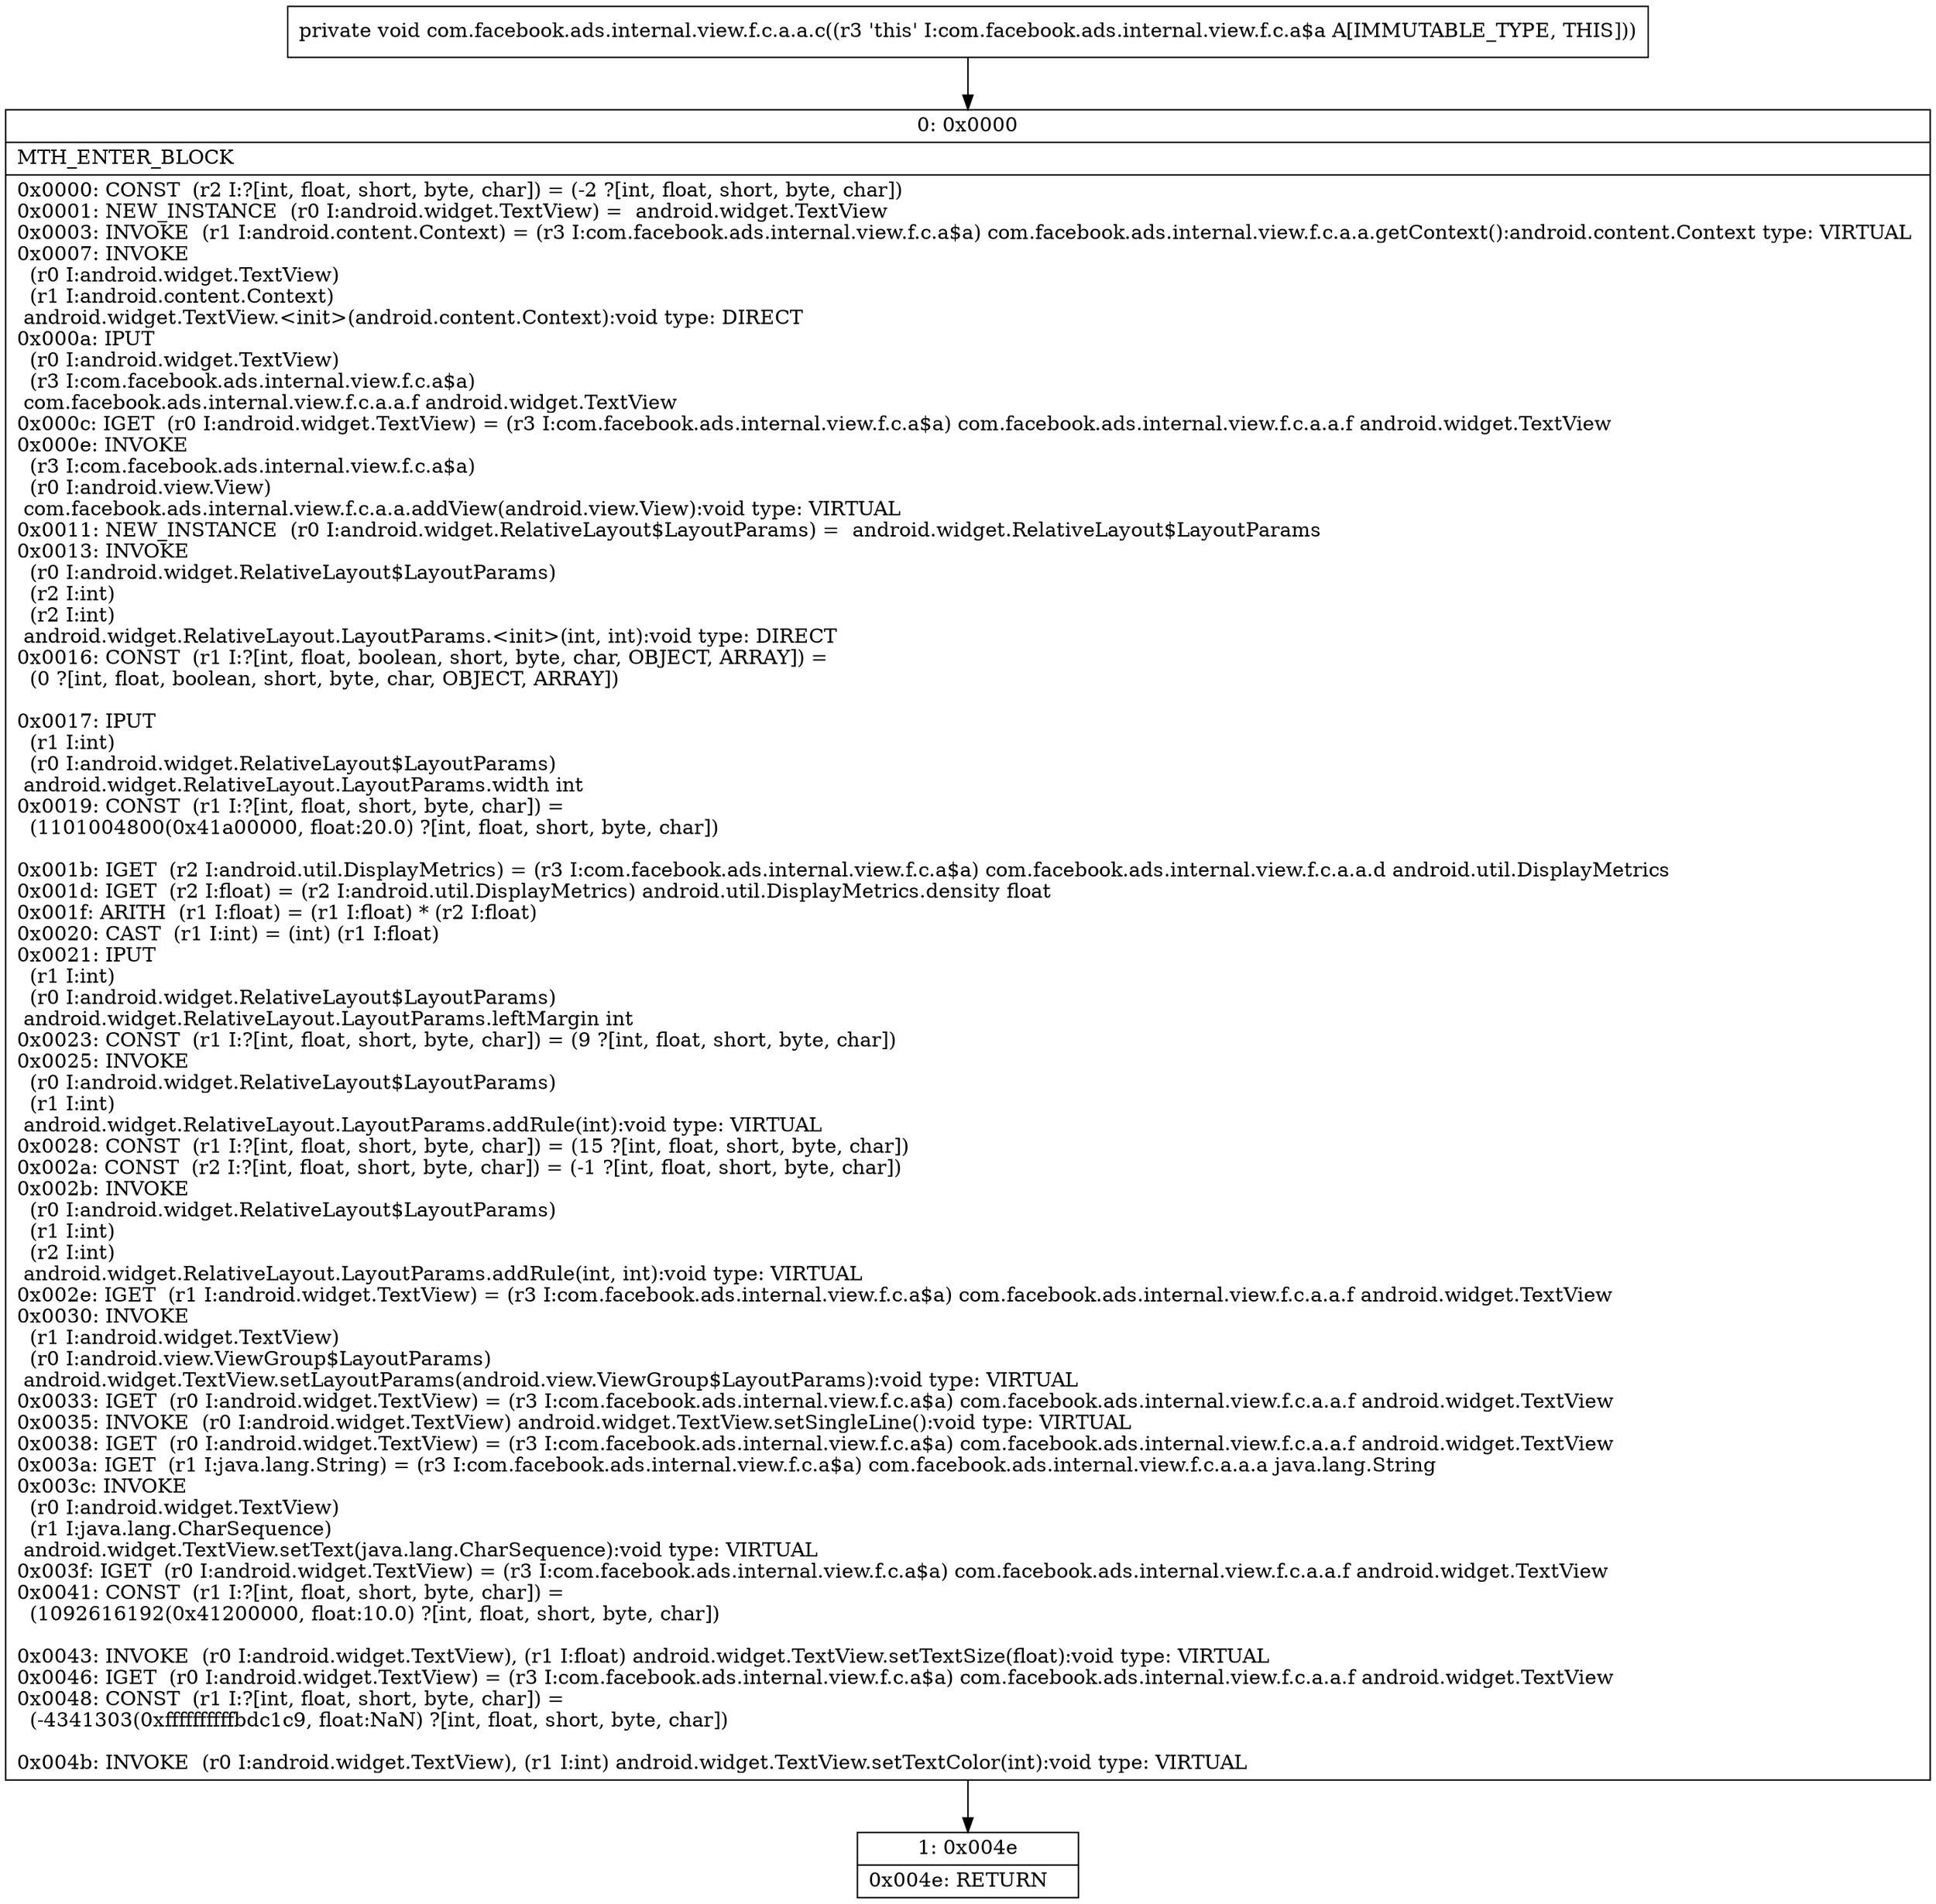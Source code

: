 digraph "CFG forcom.facebook.ads.internal.view.f.c.a.a.c()V" {
Node_0 [shape=record,label="{0\:\ 0x0000|MTH_ENTER_BLOCK\l|0x0000: CONST  (r2 I:?[int, float, short, byte, char]) = (\-2 ?[int, float, short, byte, char]) \l0x0001: NEW_INSTANCE  (r0 I:android.widget.TextView) =  android.widget.TextView \l0x0003: INVOKE  (r1 I:android.content.Context) = (r3 I:com.facebook.ads.internal.view.f.c.a$a) com.facebook.ads.internal.view.f.c.a.a.getContext():android.content.Context type: VIRTUAL \l0x0007: INVOKE  \l  (r0 I:android.widget.TextView)\l  (r1 I:android.content.Context)\l android.widget.TextView.\<init\>(android.content.Context):void type: DIRECT \l0x000a: IPUT  \l  (r0 I:android.widget.TextView)\l  (r3 I:com.facebook.ads.internal.view.f.c.a$a)\l com.facebook.ads.internal.view.f.c.a.a.f android.widget.TextView \l0x000c: IGET  (r0 I:android.widget.TextView) = (r3 I:com.facebook.ads.internal.view.f.c.a$a) com.facebook.ads.internal.view.f.c.a.a.f android.widget.TextView \l0x000e: INVOKE  \l  (r3 I:com.facebook.ads.internal.view.f.c.a$a)\l  (r0 I:android.view.View)\l com.facebook.ads.internal.view.f.c.a.a.addView(android.view.View):void type: VIRTUAL \l0x0011: NEW_INSTANCE  (r0 I:android.widget.RelativeLayout$LayoutParams) =  android.widget.RelativeLayout$LayoutParams \l0x0013: INVOKE  \l  (r0 I:android.widget.RelativeLayout$LayoutParams)\l  (r2 I:int)\l  (r2 I:int)\l android.widget.RelativeLayout.LayoutParams.\<init\>(int, int):void type: DIRECT \l0x0016: CONST  (r1 I:?[int, float, boolean, short, byte, char, OBJECT, ARRAY]) = \l  (0 ?[int, float, boolean, short, byte, char, OBJECT, ARRAY])\l \l0x0017: IPUT  \l  (r1 I:int)\l  (r0 I:android.widget.RelativeLayout$LayoutParams)\l android.widget.RelativeLayout.LayoutParams.width int \l0x0019: CONST  (r1 I:?[int, float, short, byte, char]) = \l  (1101004800(0x41a00000, float:20.0) ?[int, float, short, byte, char])\l \l0x001b: IGET  (r2 I:android.util.DisplayMetrics) = (r3 I:com.facebook.ads.internal.view.f.c.a$a) com.facebook.ads.internal.view.f.c.a.a.d android.util.DisplayMetrics \l0x001d: IGET  (r2 I:float) = (r2 I:android.util.DisplayMetrics) android.util.DisplayMetrics.density float \l0x001f: ARITH  (r1 I:float) = (r1 I:float) * (r2 I:float) \l0x0020: CAST  (r1 I:int) = (int) (r1 I:float) \l0x0021: IPUT  \l  (r1 I:int)\l  (r0 I:android.widget.RelativeLayout$LayoutParams)\l android.widget.RelativeLayout.LayoutParams.leftMargin int \l0x0023: CONST  (r1 I:?[int, float, short, byte, char]) = (9 ?[int, float, short, byte, char]) \l0x0025: INVOKE  \l  (r0 I:android.widget.RelativeLayout$LayoutParams)\l  (r1 I:int)\l android.widget.RelativeLayout.LayoutParams.addRule(int):void type: VIRTUAL \l0x0028: CONST  (r1 I:?[int, float, short, byte, char]) = (15 ?[int, float, short, byte, char]) \l0x002a: CONST  (r2 I:?[int, float, short, byte, char]) = (\-1 ?[int, float, short, byte, char]) \l0x002b: INVOKE  \l  (r0 I:android.widget.RelativeLayout$LayoutParams)\l  (r1 I:int)\l  (r2 I:int)\l android.widget.RelativeLayout.LayoutParams.addRule(int, int):void type: VIRTUAL \l0x002e: IGET  (r1 I:android.widget.TextView) = (r3 I:com.facebook.ads.internal.view.f.c.a$a) com.facebook.ads.internal.view.f.c.a.a.f android.widget.TextView \l0x0030: INVOKE  \l  (r1 I:android.widget.TextView)\l  (r0 I:android.view.ViewGroup$LayoutParams)\l android.widget.TextView.setLayoutParams(android.view.ViewGroup$LayoutParams):void type: VIRTUAL \l0x0033: IGET  (r0 I:android.widget.TextView) = (r3 I:com.facebook.ads.internal.view.f.c.a$a) com.facebook.ads.internal.view.f.c.a.a.f android.widget.TextView \l0x0035: INVOKE  (r0 I:android.widget.TextView) android.widget.TextView.setSingleLine():void type: VIRTUAL \l0x0038: IGET  (r0 I:android.widget.TextView) = (r3 I:com.facebook.ads.internal.view.f.c.a$a) com.facebook.ads.internal.view.f.c.a.a.f android.widget.TextView \l0x003a: IGET  (r1 I:java.lang.String) = (r3 I:com.facebook.ads.internal.view.f.c.a$a) com.facebook.ads.internal.view.f.c.a.a.a java.lang.String \l0x003c: INVOKE  \l  (r0 I:android.widget.TextView)\l  (r1 I:java.lang.CharSequence)\l android.widget.TextView.setText(java.lang.CharSequence):void type: VIRTUAL \l0x003f: IGET  (r0 I:android.widget.TextView) = (r3 I:com.facebook.ads.internal.view.f.c.a$a) com.facebook.ads.internal.view.f.c.a.a.f android.widget.TextView \l0x0041: CONST  (r1 I:?[int, float, short, byte, char]) = \l  (1092616192(0x41200000, float:10.0) ?[int, float, short, byte, char])\l \l0x0043: INVOKE  (r0 I:android.widget.TextView), (r1 I:float) android.widget.TextView.setTextSize(float):void type: VIRTUAL \l0x0046: IGET  (r0 I:android.widget.TextView) = (r3 I:com.facebook.ads.internal.view.f.c.a$a) com.facebook.ads.internal.view.f.c.a.a.f android.widget.TextView \l0x0048: CONST  (r1 I:?[int, float, short, byte, char]) = \l  (\-4341303(0xffffffffffbdc1c9, float:NaN) ?[int, float, short, byte, char])\l \l0x004b: INVOKE  (r0 I:android.widget.TextView), (r1 I:int) android.widget.TextView.setTextColor(int):void type: VIRTUAL \l}"];
Node_1 [shape=record,label="{1\:\ 0x004e|0x004e: RETURN   \l}"];
MethodNode[shape=record,label="{private void com.facebook.ads.internal.view.f.c.a.a.c((r3 'this' I:com.facebook.ads.internal.view.f.c.a$a A[IMMUTABLE_TYPE, THIS])) }"];
MethodNode -> Node_0;
Node_0 -> Node_1;
}

